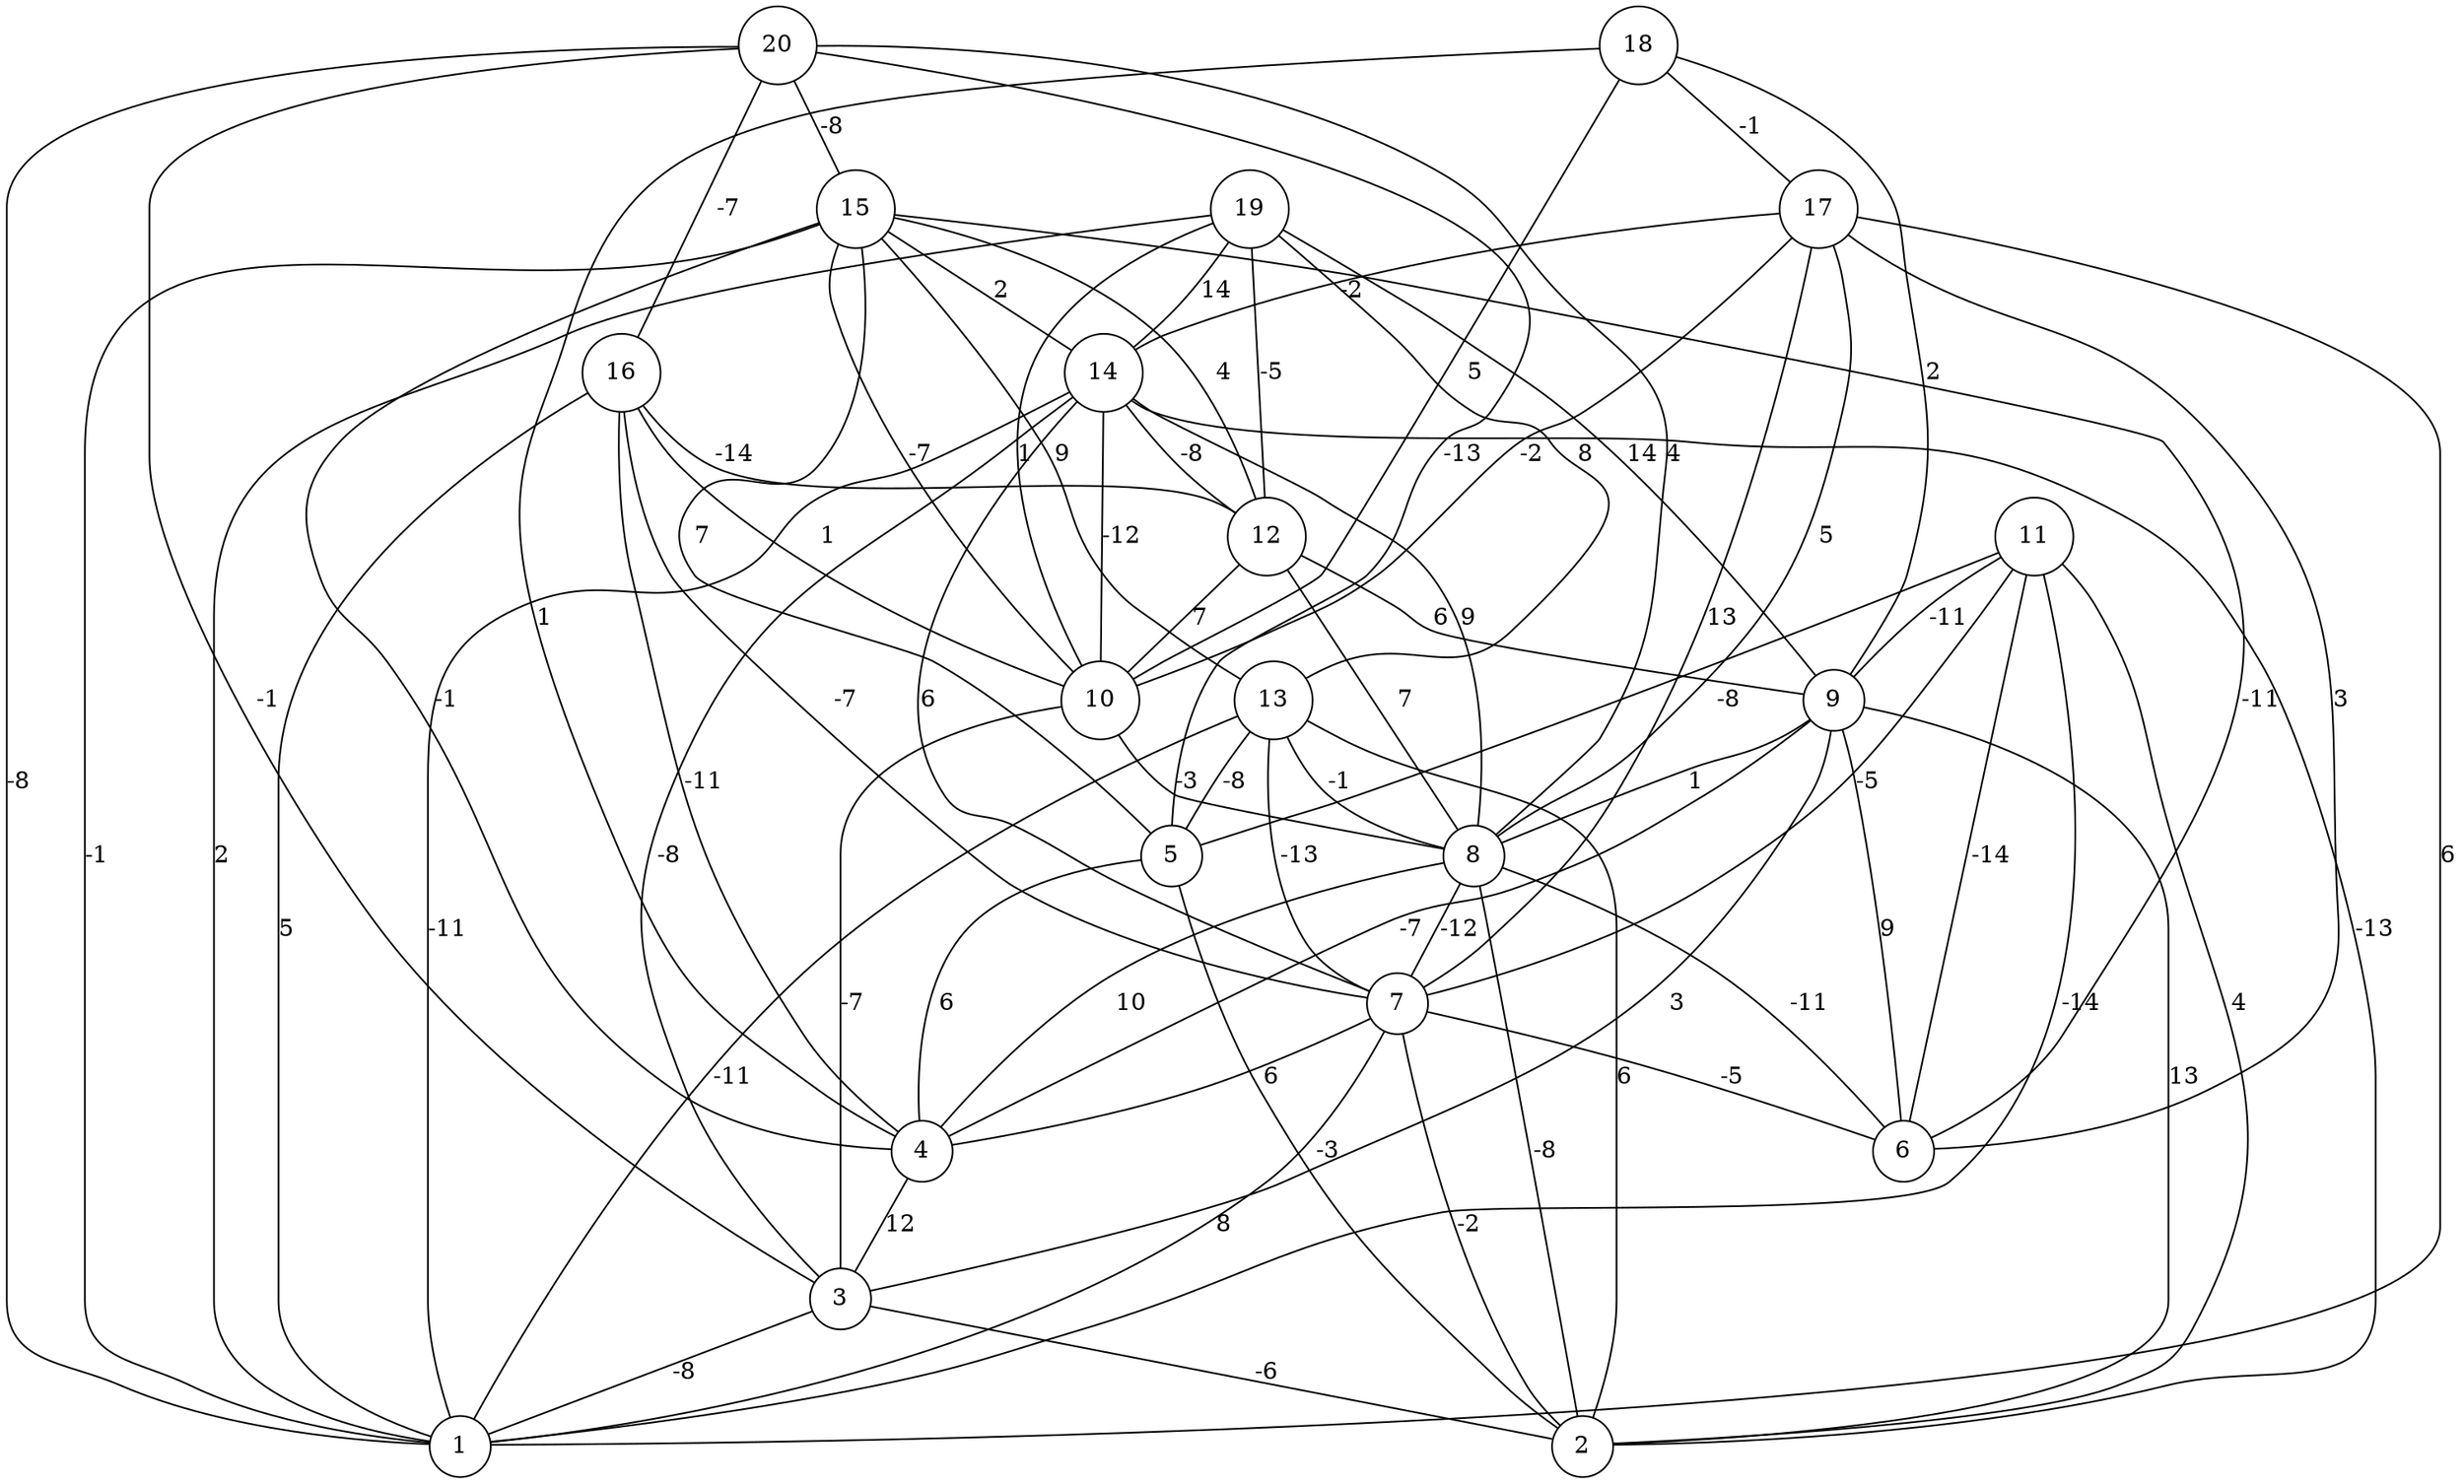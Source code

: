 graph { 
	 fontname="Helvetica,Arial,sans-serif" 
	 node [shape = circle]; 
	 20 -- 1 [label = "-8"];
	 20 -- 3 [label = "-1"];
	 20 -- 5 [label = "-13"];
	 20 -- 8 [label = "4"];
	 20 -- 15 [label = "-8"];
	 20 -- 16 [label = "-7"];
	 19 -- 1 [label = "2"];
	 19 -- 9 [label = "14"];
	 19 -- 10 [label = "1"];
	 19 -- 12 [label = "-5"];
	 19 -- 13 [label = "8"];
	 19 -- 14 [label = "14"];
	 18 -- 4 [label = "1"];
	 18 -- 9 [label = "2"];
	 18 -- 10 [label = "5"];
	 18 -- 17 [label = "-1"];
	 17 -- 1 [label = "6"];
	 17 -- 6 [label = "3"];
	 17 -- 7 [label = "13"];
	 17 -- 8 [label = "5"];
	 17 -- 10 [label = "-2"];
	 17 -- 14 [label = "-2"];
	 16 -- 1 [label = "5"];
	 16 -- 4 [label = "-11"];
	 16 -- 7 [label = "-7"];
	 16 -- 10 [label = "1"];
	 16 -- 12 [label = "-14"];
	 15 -- 1 [label = "-1"];
	 15 -- 4 [label = "-1"];
	 15 -- 5 [label = "7"];
	 15 -- 6 [label = "-11"];
	 15 -- 10 [label = "-7"];
	 15 -- 12 [label = "4"];
	 15 -- 13 [label = "9"];
	 15 -- 14 [label = "2"];
	 14 -- 1 [label = "-11"];
	 14 -- 2 [label = "-13"];
	 14 -- 3 [label = "-8"];
	 14 -- 7 [label = "6"];
	 14 -- 8 [label = "9"];
	 14 -- 10 [label = "-12"];
	 14 -- 12 [label = "-8"];
	 13 -- 1 [label = "-11"];
	 13 -- 2 [label = "6"];
	 13 -- 5 [label = "-8"];
	 13 -- 7 [label = "-13"];
	 13 -- 8 [label = "-1"];
	 12 -- 8 [label = "7"];
	 12 -- 9 [label = "6"];
	 12 -- 10 [label = "7"];
	 11 -- 1 [label = "-14"];
	 11 -- 2 [label = "4"];
	 11 -- 5 [label = "-8"];
	 11 -- 6 [label = "-14"];
	 11 -- 7 [label = "-5"];
	 11 -- 9 [label = "-11"];
	 10 -- 3 [label = "-7"];
	 10 -- 8 [label = "-3"];
	 9 -- 2 [label = "13"];
	 9 -- 3 [label = "3"];
	 9 -- 4 [label = "-7"];
	 9 -- 6 [label = "9"];
	 9 -- 8 [label = "1"];
	 8 -- 2 [label = "-8"];
	 8 -- 4 [label = "10"];
	 8 -- 6 [label = "-11"];
	 8 -- 7 [label = "-12"];
	 7 -- 1 [label = "8"];
	 7 -- 2 [label = "-2"];
	 7 -- 4 [label = "6"];
	 7 -- 6 [label = "-5"];
	 5 -- 2 [label = "-3"];
	 5 -- 4 [label = "6"];
	 4 -- 3 [label = "12"];
	 3 -- 1 [label = "-8"];
	 3 -- 2 [label = "-6"];
	 1;
	 2;
	 3;
	 4;
	 5;
	 6;
	 7;
	 8;
	 9;
	 10;
	 11;
	 12;
	 13;
	 14;
	 15;
	 16;
	 17;
	 18;
	 19;
	 20;
}
